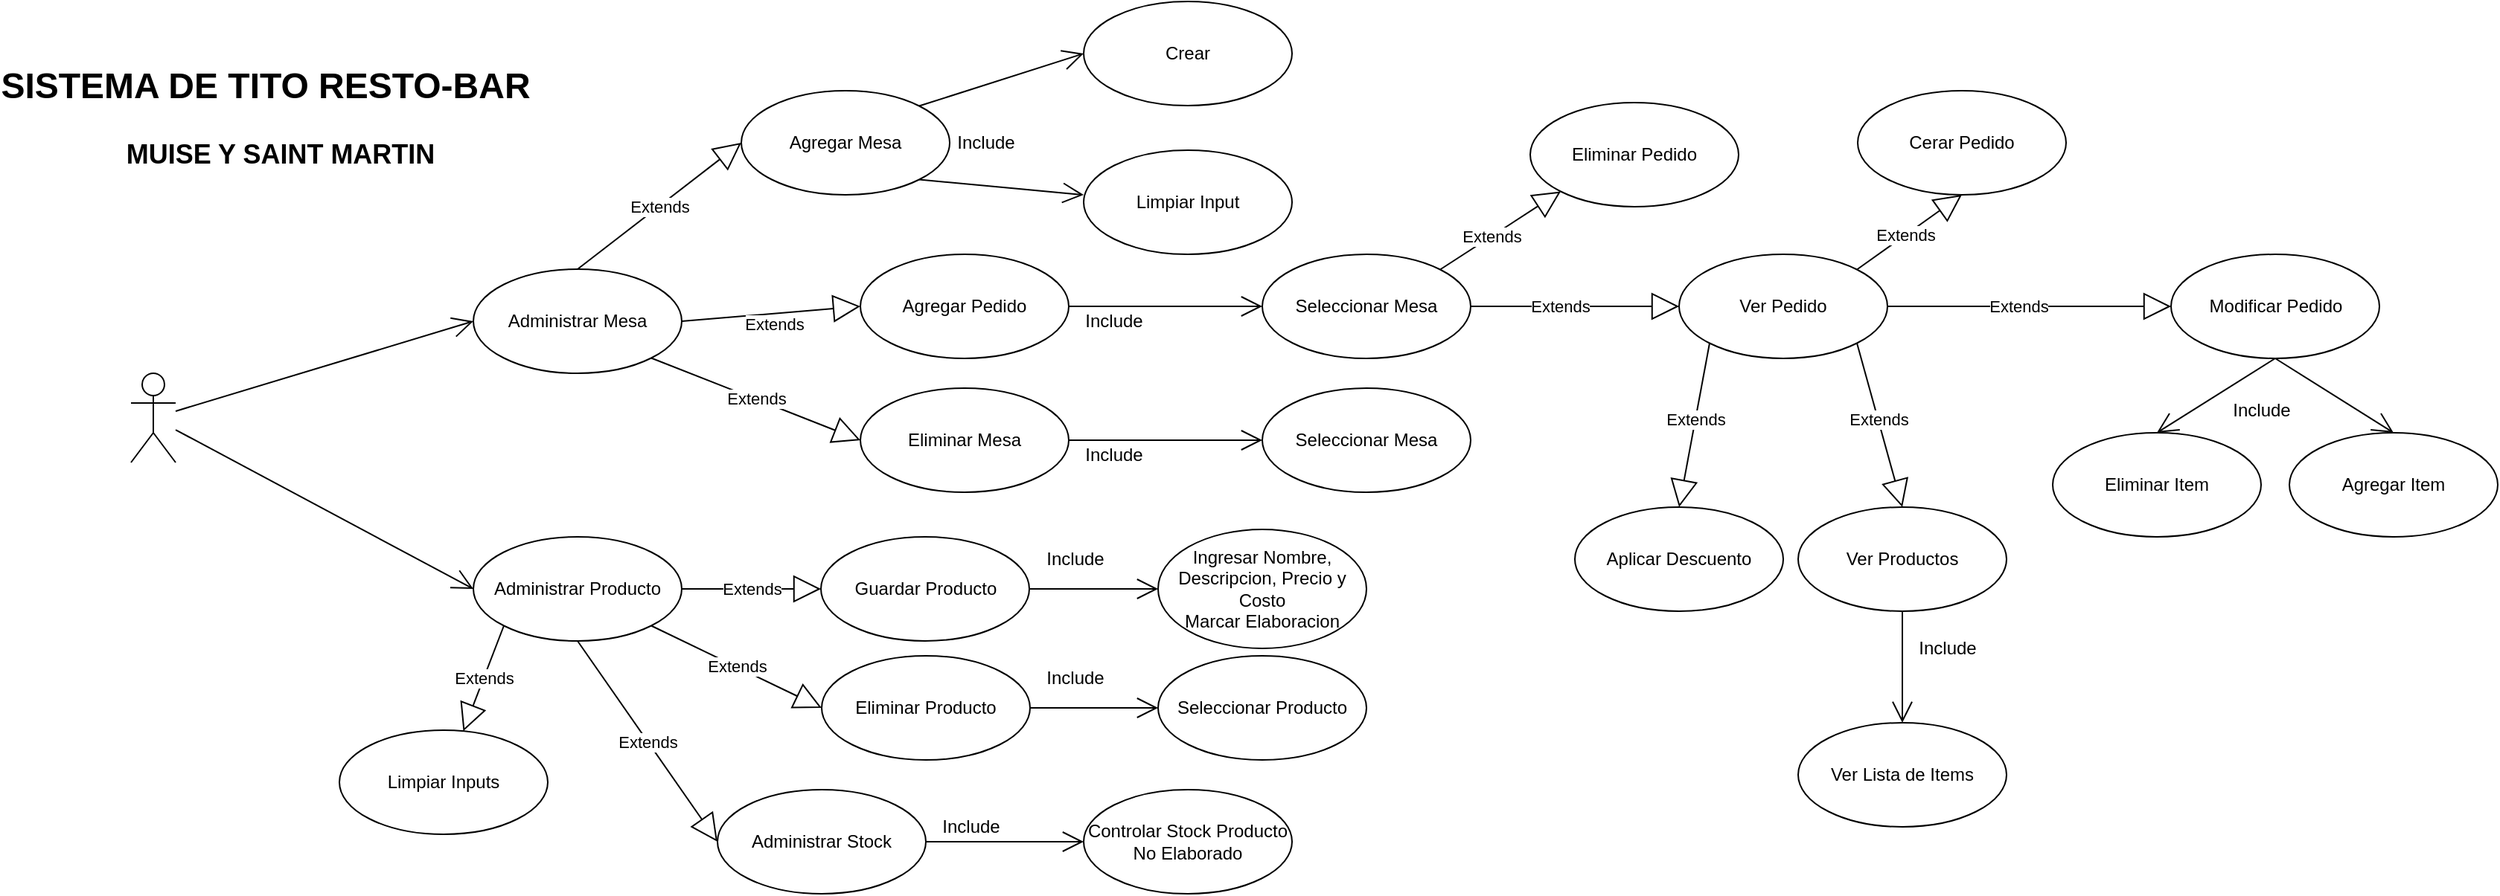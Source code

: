 <mxfile version="21.2.1" type="device">
  <diagram name="Página-1" id="BAVsSbYuj5x4EtEMXslJ">
    <mxGraphModel dx="2053" dy="726" grid="1" gridSize="10" guides="1" tooltips="1" connect="1" arrows="1" fold="1" page="1" pageScale="1" pageWidth="827" pageHeight="1169" math="0" shadow="0">
      <root>
        <mxCell id="0" />
        <mxCell id="1" parent="0" />
        <mxCell id="8mHDug3tUDTgRn8Re_kE-1" value="" style="shape=umlActor;verticalLabelPosition=bottom;verticalAlign=top;html=1;outlineConnect=0;" parent="1" vertex="1">
          <mxGeometry x="-120" y="280" width="30" height="60" as="geometry" />
        </mxCell>
        <mxCell id="8mHDug3tUDTgRn8Re_kE-3" value="Administrar Mesa" style="ellipse;whiteSpace=wrap;html=1;" parent="1" vertex="1">
          <mxGeometry x="110.0" y="210" width="140" height="70" as="geometry" />
        </mxCell>
        <mxCell id="8mHDug3tUDTgRn8Re_kE-4" value="Extends" style="endArrow=block;endSize=16;endFill=0;html=1;rounded=0;exitX=1;exitY=0.5;exitDx=0;exitDy=0;entryX=0;entryY=0.5;entryDx=0;entryDy=0;" parent="1" source="8mHDug3tUDTgRn8Re_kE-3" target="8mHDug3tUDTgRn8Re_kE-8" edge="1">
          <mxGeometry x="0.024" y="-7" width="160" relative="1" as="geometry">
            <mxPoint x="240" y="110" as="sourcePoint" />
            <mxPoint x="330" y="80" as="targetPoint" />
            <mxPoint as="offset" />
          </mxGeometry>
        </mxCell>
        <mxCell id="8mHDug3tUDTgRn8Re_kE-6" value="Agregar Mesa" style="ellipse;whiteSpace=wrap;html=1;" parent="1" vertex="1">
          <mxGeometry x="290" y="90" width="140" height="70" as="geometry" />
        </mxCell>
        <mxCell id="8mHDug3tUDTgRn8Re_kE-8" value="Agregar Pedido" style="ellipse;whiteSpace=wrap;html=1;" parent="1" vertex="1">
          <mxGeometry x="370" y="200" width="140" height="70" as="geometry" />
        </mxCell>
        <mxCell id="8mHDug3tUDTgRn8Re_kE-9" value="Extends" style="endArrow=block;endSize=16;endFill=0;html=1;rounded=0;exitX=0.5;exitY=0;exitDx=0;exitDy=0;entryX=0;entryY=0.5;entryDx=0;entryDy=0;" parent="1" source="8mHDug3tUDTgRn8Re_kE-3" target="8mHDug3tUDTgRn8Re_kE-6" edge="1">
          <mxGeometry width="160" relative="1" as="geometry">
            <mxPoint x="60" y="100" as="sourcePoint" />
            <mxPoint x="220" y="100" as="targetPoint" />
          </mxGeometry>
        </mxCell>
        <mxCell id="8mHDug3tUDTgRn8Re_kE-10" value="Extends" style="endArrow=block;endSize=16;endFill=0;html=1;rounded=0;exitX=1;exitY=1;exitDx=0;exitDy=0;entryX=0;entryY=0.5;entryDx=0;entryDy=0;" parent="1" source="8mHDug3tUDTgRn8Re_kE-3" target="8mHDug3tUDTgRn8Re_kE-11" edge="1">
          <mxGeometry width="160" relative="1" as="geometry">
            <mxPoint x="254" y="290" as="sourcePoint" />
            <mxPoint x="414" y="290" as="targetPoint" />
          </mxGeometry>
        </mxCell>
        <mxCell id="8mHDug3tUDTgRn8Re_kE-11" value="Eliminar Mesa" style="ellipse;whiteSpace=wrap;html=1;" parent="1" vertex="1">
          <mxGeometry x="370" y="290" width="140" height="70" as="geometry" />
        </mxCell>
        <mxCell id="8mHDug3tUDTgRn8Re_kE-12" value="Crear" style="ellipse;whiteSpace=wrap;html=1;" parent="1" vertex="1">
          <mxGeometry x="520" y="30" width="140" height="70" as="geometry" />
        </mxCell>
        <mxCell id="8mHDug3tUDTgRn8Re_kE-15" value="Limpiar Input" style="ellipse;whiteSpace=wrap;html=1;" parent="1" vertex="1">
          <mxGeometry x="520" y="130" width="140" height="70" as="geometry" />
        </mxCell>
        <mxCell id="8mHDug3tUDTgRn8Re_kE-16" value="" style="endArrow=open;endFill=1;endSize=12;html=1;rounded=0;exitX=1;exitY=0;exitDx=0;exitDy=0;entryX=0;entryY=0.5;entryDx=0;entryDy=0;" parent="1" source="8mHDug3tUDTgRn8Re_kE-6" target="8mHDug3tUDTgRn8Re_kE-12" edge="1">
          <mxGeometry width="160" relative="1" as="geometry">
            <mxPoint x="490" y="120" as="sourcePoint" />
            <mxPoint x="650" y="120" as="targetPoint" />
          </mxGeometry>
        </mxCell>
        <mxCell id="8mHDug3tUDTgRn8Re_kE-17" value="" style="endArrow=open;endFill=1;endSize=12;html=1;rounded=0;exitX=1;exitY=1;exitDx=0;exitDy=0;entryX=0;entryY=0.429;entryDx=0;entryDy=0;entryPerimeter=0;" parent="1" source="8mHDug3tUDTgRn8Re_kE-6" target="8mHDug3tUDTgRn8Re_kE-15" edge="1">
          <mxGeometry width="160" relative="1" as="geometry">
            <mxPoint x="530" y="130" as="sourcePoint" />
            <mxPoint x="690" y="130" as="targetPoint" />
          </mxGeometry>
        </mxCell>
        <mxCell id="8mHDug3tUDTgRn8Re_kE-18" value="Include" style="text;html=1;align=center;verticalAlign=middle;resizable=0;points=[];autosize=1;strokeColor=none;fillColor=none;" parent="1" vertex="1">
          <mxGeometry x="424" y="110" width="60" height="30" as="geometry" />
        </mxCell>
        <mxCell id="8mHDug3tUDTgRn8Re_kE-21" value="" style="endArrow=open;endFill=1;endSize=12;html=1;rounded=0;entryX=0;entryY=0.5;entryDx=0;entryDy=0;" parent="1" source="8mHDug3tUDTgRn8Re_kE-1" target="8mHDug3tUDTgRn8Re_kE-3" edge="1">
          <mxGeometry width="160" relative="1" as="geometry">
            <mxPoint x="140" y="290" as="sourcePoint" />
            <mxPoint x="300" y="290" as="targetPoint" />
          </mxGeometry>
        </mxCell>
        <mxCell id="8mHDug3tUDTgRn8Re_kE-22" value="" style="endArrow=open;endFill=1;endSize=12;html=1;rounded=0;entryX=0;entryY=0.5;entryDx=0;entryDy=0;" parent="1" source="8mHDug3tUDTgRn8Re_kE-1" target="8mHDug3tUDTgRn8Re_kE-23" edge="1">
          <mxGeometry width="160" relative="1" as="geometry">
            <mxPoint x="130" y="390" as="sourcePoint" />
            <mxPoint x="160" y="360" as="targetPoint" />
          </mxGeometry>
        </mxCell>
        <mxCell id="8mHDug3tUDTgRn8Re_kE-23" value="Administrar Producto" style="ellipse;whiteSpace=wrap;html=1;" parent="1" vertex="1">
          <mxGeometry x="110.0" y="390" width="140" height="70" as="geometry" />
        </mxCell>
        <mxCell id="8mHDug3tUDTgRn8Re_kE-24" value="Extends" style="endArrow=block;endSize=16;endFill=0;html=1;rounded=0;exitX=1;exitY=0.5;exitDx=0;exitDy=0;entryX=0;entryY=0.5;entryDx=0;entryDy=0;" parent="1" source="8mHDug3tUDTgRn8Re_kE-23" target="8mHDug3tUDTgRn8Re_kE-25" edge="1">
          <mxGeometry width="160" relative="1" as="geometry">
            <mxPoint x="340" y="410" as="sourcePoint" />
            <mxPoint x="440" y="410" as="targetPoint" />
          </mxGeometry>
        </mxCell>
        <mxCell id="8mHDug3tUDTgRn8Re_kE-25" value="Guardar Producto" style="ellipse;whiteSpace=wrap;html=1;" parent="1" vertex="1">
          <mxGeometry x="343.5" y="390" width="140" height="70" as="geometry" />
        </mxCell>
        <mxCell id="8mHDug3tUDTgRn8Re_kE-26" value="" style="endArrow=open;endFill=1;endSize=12;html=1;rounded=0;exitX=1;exitY=0.5;exitDx=0;exitDy=0;entryX=0;entryY=0.5;entryDx=0;entryDy=0;" parent="1" source="8mHDug3tUDTgRn8Re_kE-25" target="8mHDug3tUDTgRn8Re_kE-27" edge="1">
          <mxGeometry width="160" relative="1" as="geometry">
            <mxPoint x="610" y="410" as="sourcePoint" />
            <mxPoint x="700" y="405" as="targetPoint" />
          </mxGeometry>
        </mxCell>
        <mxCell id="8mHDug3tUDTgRn8Re_kE-27" value="Ingresar Nombre, Descripcion, Precio y Costo&lt;br&gt;Marcar Elaboracion&lt;br&gt;" style="ellipse;whiteSpace=wrap;html=1;" parent="1" vertex="1">
          <mxGeometry x="570" y="385" width="140" height="80" as="geometry" />
        </mxCell>
        <mxCell id="8mHDug3tUDTgRn8Re_kE-28" value="Include" style="text;html=1;align=center;verticalAlign=middle;resizable=0;points=[];autosize=1;strokeColor=none;fillColor=none;" parent="1" vertex="1">
          <mxGeometry x="484" y="390" width="60" height="30" as="geometry" />
        </mxCell>
        <mxCell id="15enL0nu7c8-bWv4miCj-1" value="Extends" style="endArrow=block;endSize=16;endFill=0;html=1;rounded=0;exitX=1;exitY=1;exitDx=0;exitDy=0;entryX=0;entryY=0.5;entryDx=0;entryDy=0;" parent="1" source="8mHDug3tUDTgRn8Re_kE-23" target="15enL0nu7c8-bWv4miCj-2" edge="1">
          <mxGeometry width="160" relative="1" as="geometry">
            <mxPoint x="290" y="500" as="sourcePoint" />
            <mxPoint x="400" y="480" as="targetPoint" />
          </mxGeometry>
        </mxCell>
        <mxCell id="15enL0nu7c8-bWv4miCj-2" value="Eliminar Producto" style="ellipse;whiteSpace=wrap;html=1;" parent="1" vertex="1">
          <mxGeometry x="344" y="470" width="140" height="70" as="geometry" />
        </mxCell>
        <mxCell id="15enL0nu7c8-bWv4miCj-3" value="" style="endArrow=open;endFill=1;endSize=12;html=1;rounded=0;exitX=1;exitY=0.5;exitDx=0;exitDy=0;entryX=0;entryY=0.5;entryDx=0;entryDy=0;" parent="1" source="15enL0nu7c8-bWv4miCj-2" target="15enL0nu7c8-bWv4miCj-4" edge="1">
          <mxGeometry width="160" relative="1" as="geometry">
            <mxPoint x="610" y="500" as="sourcePoint" />
            <mxPoint x="680" y="505" as="targetPoint" />
          </mxGeometry>
        </mxCell>
        <mxCell id="15enL0nu7c8-bWv4miCj-4" value="Seleccionar Producto" style="ellipse;whiteSpace=wrap;html=1;" parent="1" vertex="1">
          <mxGeometry x="570" y="470" width="140" height="70" as="geometry" />
        </mxCell>
        <mxCell id="15enL0nu7c8-bWv4miCj-5" value="Include" style="text;html=1;align=center;verticalAlign=middle;resizable=0;points=[];autosize=1;strokeColor=none;fillColor=none;" parent="1" vertex="1">
          <mxGeometry x="483.5" y="470" width="60" height="30" as="geometry" />
        </mxCell>
        <mxCell id="15enL0nu7c8-bWv4miCj-6" value="Extends" style="endArrow=block;endSize=16;endFill=0;html=1;rounded=0;exitX=0.5;exitY=1;exitDx=0;exitDy=0;entryX=0;entryY=0.5;entryDx=0;entryDy=0;" parent="1" source="8mHDug3tUDTgRn8Re_kE-23" target="80g5SrDX1YbYkke3lMYD-34" edge="1">
          <mxGeometry width="160" relative="1" as="geometry">
            <mxPoint x="230" y="570" as="sourcePoint" />
            <mxPoint x="270" y="530" as="targetPoint" />
          </mxGeometry>
        </mxCell>
        <mxCell id="15enL0nu7c8-bWv4miCj-10" value="Limpiar Inputs" style="ellipse;whiteSpace=wrap;html=1;" parent="1" vertex="1">
          <mxGeometry x="20" y="520" width="140" height="70" as="geometry" />
        </mxCell>
        <mxCell id="80g5SrDX1YbYkke3lMYD-1" value="" style="endArrow=open;endFill=1;endSize=12;html=1;rounded=0;exitX=1;exitY=0.5;exitDx=0;exitDy=0;entryX=0;entryY=0.5;entryDx=0;entryDy=0;" parent="1" source="8mHDug3tUDTgRn8Re_kE-8" target="80g5SrDX1YbYkke3lMYD-3" edge="1">
          <mxGeometry width="160" relative="1" as="geometry">
            <mxPoint x="540" y="230" as="sourcePoint" />
            <mxPoint x="630" y="235" as="targetPoint" />
          </mxGeometry>
        </mxCell>
        <mxCell id="80g5SrDX1YbYkke3lMYD-2" value="Include" style="text;html=1;align=center;verticalAlign=middle;resizable=0;points=[];autosize=1;strokeColor=none;fillColor=none;" parent="1" vertex="1">
          <mxGeometry x="510" y="230" width="60" height="30" as="geometry" />
        </mxCell>
        <mxCell id="80g5SrDX1YbYkke3lMYD-3" value="Seleccionar Mesa" style="ellipse;whiteSpace=wrap;html=1;" parent="1" vertex="1">
          <mxGeometry x="640" y="200" width="140" height="70" as="geometry" />
        </mxCell>
        <mxCell id="80g5SrDX1YbYkke3lMYD-4" value="" style="endArrow=open;endFill=1;endSize=12;html=1;rounded=0;exitX=1;exitY=0.5;exitDx=0;exitDy=0;entryX=0;entryY=0.5;entryDx=0;entryDy=0;" parent="1" source="8mHDug3tUDTgRn8Re_kE-11" target="80g5SrDX1YbYkke3lMYD-6" edge="1">
          <mxGeometry width="160" relative="1" as="geometry">
            <mxPoint x="520" y="325" as="sourcePoint" />
            <mxPoint x="640" y="325" as="targetPoint" />
          </mxGeometry>
        </mxCell>
        <mxCell id="80g5SrDX1YbYkke3lMYD-5" value="Include" style="text;html=1;align=center;verticalAlign=middle;resizable=0;points=[];autosize=1;strokeColor=none;fillColor=none;" parent="1" vertex="1">
          <mxGeometry x="510" y="320" width="60" height="30" as="geometry" />
        </mxCell>
        <mxCell id="80g5SrDX1YbYkke3lMYD-6" value="Seleccionar Mesa" style="ellipse;whiteSpace=wrap;html=1;" parent="1" vertex="1">
          <mxGeometry x="640" y="290" width="140" height="70" as="geometry" />
        </mxCell>
        <mxCell id="80g5SrDX1YbYkke3lMYD-13" value="Ver Pedido" style="ellipse;whiteSpace=wrap;html=1;" parent="1" vertex="1">
          <mxGeometry x="920" y="200" width="140" height="70" as="geometry" />
        </mxCell>
        <mxCell id="80g5SrDX1YbYkke3lMYD-14" value="Extends" style="endArrow=block;endSize=16;endFill=0;html=1;rounded=0;exitX=1;exitY=0.5;exitDx=0;exitDy=0;entryX=0;entryY=0.5;entryDx=0;entryDy=0;" parent="1" source="80g5SrDX1YbYkke3lMYD-13" target="80g5SrDX1YbYkke3lMYD-15" edge="1">
          <mxGeometry x="-0.077" width="160" relative="1" as="geometry">
            <mxPoint x="1374.5" y="324.5" as="sourcePoint" />
            <mxPoint x="1450.5" y="325" as="targetPoint" />
            <Array as="points" />
            <mxPoint as="offset" />
          </mxGeometry>
        </mxCell>
        <mxCell id="80g5SrDX1YbYkke3lMYD-15" value="Modificar Pedido" style="ellipse;whiteSpace=wrap;html=1;" parent="1" vertex="1">
          <mxGeometry x="1250.5" y="200" width="140" height="70" as="geometry" />
        </mxCell>
        <mxCell id="80g5SrDX1YbYkke3lMYD-16" value="Include" style="text;html=1;align=center;verticalAlign=middle;resizable=0;points=[];autosize=1;strokeColor=none;fillColor=none;" parent="1" vertex="1">
          <mxGeometry x="1280.5" y="290" width="60" height="30" as="geometry" />
        </mxCell>
        <mxCell id="80g5SrDX1YbYkke3lMYD-17" value="" style="endArrow=open;endFill=1;endSize=12;html=1;rounded=0;exitX=0.5;exitY=1;exitDx=0;exitDy=0;entryX=0.5;entryY=0;entryDx=0;entryDy=0;" parent="1" source="80g5SrDX1YbYkke3lMYD-15" target="80g5SrDX1YbYkke3lMYD-18" edge="1">
          <mxGeometry width="160" relative="1" as="geometry">
            <mxPoint x="1460.5" y="450" as="sourcePoint" />
            <mxPoint x="1540.5" y="400" as="targetPoint" />
          </mxGeometry>
        </mxCell>
        <mxCell id="80g5SrDX1YbYkke3lMYD-18" value="Agregar Item" style="ellipse;whiteSpace=wrap;html=1;" parent="1" vertex="1">
          <mxGeometry x="1330" y="320" width="140" height="70" as="geometry" />
        </mxCell>
        <mxCell id="80g5SrDX1YbYkke3lMYD-19" value="" style="endArrow=open;endFill=1;endSize=12;html=1;rounded=0;exitX=0.5;exitY=1;exitDx=0;exitDy=0;entryX=0.5;entryY=0;entryDx=0;entryDy=0;" parent="1" source="80g5SrDX1YbYkke3lMYD-15" target="80g5SrDX1YbYkke3lMYD-20" edge="1">
          <mxGeometry width="160" relative="1" as="geometry">
            <mxPoint x="1450.5" y="350" as="sourcePoint" />
            <mxPoint x="1420.5" y="400" as="targetPoint" />
          </mxGeometry>
        </mxCell>
        <mxCell id="80g5SrDX1YbYkke3lMYD-20" value="Eliminar Item" style="ellipse;whiteSpace=wrap;html=1;" parent="1" vertex="1">
          <mxGeometry x="1171" y="320" width="140" height="70" as="geometry" />
        </mxCell>
        <mxCell id="80g5SrDX1YbYkke3lMYD-23" value="Ver Productos" style="ellipse;whiteSpace=wrap;html=1;" parent="1" vertex="1">
          <mxGeometry x="1000" y="370" width="140" height="70" as="geometry" />
        </mxCell>
        <mxCell id="80g5SrDX1YbYkke3lMYD-33" value="Extends" style="endArrow=block;endSize=16;endFill=0;html=1;rounded=0;exitX=0;exitY=1;exitDx=0;exitDy=0;" parent="1" source="8mHDug3tUDTgRn8Re_kE-23" target="15enL0nu7c8-bWv4miCj-10" edge="1">
          <mxGeometry width="160" relative="1" as="geometry">
            <mxPoint x="26" y="510" as="sourcePoint" />
            <mxPoint x="160" y="520" as="targetPoint" />
          </mxGeometry>
        </mxCell>
        <mxCell id="80g5SrDX1YbYkke3lMYD-34" value="Administrar Stock" style="ellipse;whiteSpace=wrap;html=1;" parent="1" vertex="1">
          <mxGeometry x="274" y="560" width="140" height="70" as="geometry" />
        </mxCell>
        <mxCell id="80g5SrDX1YbYkke3lMYD-35" value="Include" style="text;html=1;align=center;verticalAlign=middle;resizable=0;points=[];autosize=1;strokeColor=none;fillColor=none;" parent="1" vertex="1">
          <mxGeometry x="414" y="570" width="60" height="30" as="geometry" />
        </mxCell>
        <mxCell id="80g5SrDX1YbYkke3lMYD-36" value="" style="endArrow=open;endFill=1;endSize=12;html=1;rounded=0;exitX=1;exitY=0.5;exitDx=0;exitDy=0;entryX=0;entryY=0.5;entryDx=0;entryDy=0;" parent="1" source="80g5SrDX1YbYkke3lMYD-34" target="80g5SrDX1YbYkke3lMYD-37" edge="1">
          <mxGeometry width="160" relative="1" as="geometry">
            <mxPoint x="477" y="620" as="sourcePoint" />
            <mxPoint x="563" y="595" as="targetPoint" />
          </mxGeometry>
        </mxCell>
        <mxCell id="80g5SrDX1YbYkke3lMYD-37" value="Controlar Stock Producto No Elaborado" style="ellipse;whiteSpace=wrap;html=1;" parent="1" vertex="1">
          <mxGeometry x="520" y="560" width="140" height="70" as="geometry" />
        </mxCell>
        <mxCell id="80g5SrDX1YbYkke3lMYD-39" value="&lt;h1&gt;SISTEMA DE TITO RESTO-BAR&lt;/h1&gt;" style="text;align=center;fontStyle=1;verticalAlign=middle;spacingLeft=3;spacingRight=3;strokeColor=none;rotatable=0;points=[[0,0.5],[1,0.5]];portConstraint=eastwest;html=1;" parent="1" vertex="1">
          <mxGeometry x="-70" y="74" width="80" height="26" as="geometry" />
        </mxCell>
        <mxCell id="80g5SrDX1YbYkke3lMYD-41" value="&lt;h2&gt;MUISE Y SAINT MARTIN&lt;/h2&gt;" style="text;align=center;fontStyle=1;verticalAlign=middle;spacingLeft=3;spacingRight=3;strokeColor=none;rotatable=0;points=[[0,0.5],[1,0.5]];portConstraint=eastwest;html=1;" parent="1" vertex="1">
          <mxGeometry x="-60" y="120" width="80" height="26" as="geometry" />
        </mxCell>
        <mxCell id="ZDy62RlcExlgdnszOQyW-2" value="Extends" style="endArrow=block;endSize=16;endFill=0;html=1;rounded=0;exitX=1;exitY=1;exitDx=0;exitDy=0;entryX=0.5;entryY=0;entryDx=0;entryDy=0;" parent="1" source="80g5SrDX1YbYkke3lMYD-13" target="80g5SrDX1YbYkke3lMYD-23" edge="1">
          <mxGeometry x="-0.077" width="160" relative="1" as="geometry">
            <mxPoint x="880.5" y="394.38" as="sourcePoint" />
            <mxPoint x="1035.5" y="394.38" as="targetPoint" />
            <Array as="points" />
            <mxPoint as="offset" />
          </mxGeometry>
        </mxCell>
        <mxCell id="ZDy62RlcExlgdnszOQyW-3" value="Extends" style="endArrow=block;endSize=16;endFill=0;html=1;rounded=0;exitX=0;exitY=1;exitDx=0;exitDy=0;entryX=0.5;entryY=0;entryDx=0;entryDy=0;" parent="1" source="80g5SrDX1YbYkke3lMYD-13" target="ZDy62RlcExlgdnszOQyW-4" edge="1">
          <mxGeometry x="-0.077" width="160" relative="1" as="geometry">
            <mxPoint x="870.5" y="408.75" as="sourcePoint" />
            <mxPoint x="959.997" y="440.251" as="targetPoint" />
            <Array as="points" />
            <mxPoint as="offset" />
          </mxGeometry>
        </mxCell>
        <mxCell id="ZDy62RlcExlgdnszOQyW-4" value="Aplicar Descuento" style="ellipse;whiteSpace=wrap;html=1;" parent="1" vertex="1">
          <mxGeometry x="850" y="370" width="140" height="70" as="geometry" />
        </mxCell>
        <mxCell id="F719CnccBVD6ZzSBTWKJ-2" value="Extends" style="endArrow=block;endSize=16;endFill=0;html=1;rounded=0;exitX=1;exitY=0.5;exitDx=0;exitDy=0;entryX=0;entryY=0.5;entryDx=0;entryDy=0;" edge="1" parent="1" source="80g5SrDX1YbYkke3lMYD-3" target="80g5SrDX1YbYkke3lMYD-13">
          <mxGeometry x="-0.143" width="160" relative="1" as="geometry">
            <mxPoint x="790" y="324.38" as="sourcePoint" />
            <mxPoint x="945" y="324.38" as="targetPoint" />
            <Array as="points" />
            <mxPoint as="offset" />
          </mxGeometry>
        </mxCell>
        <mxCell id="F719CnccBVD6ZzSBTWKJ-3" value="Extends" style="endArrow=block;endSize=16;endFill=0;html=1;rounded=0;exitX=1;exitY=0;exitDx=0;exitDy=0;entryX=0.5;entryY=1;entryDx=0;entryDy=0;" edge="1" parent="1" source="80g5SrDX1YbYkke3lMYD-13" target="F719CnccBVD6ZzSBTWKJ-4">
          <mxGeometry x="-0.077" width="160" relative="1" as="geometry">
            <mxPoint x="1040" y="160" as="sourcePoint" />
            <mxPoint x="1150" y="240" as="targetPoint" />
            <Array as="points" />
            <mxPoint as="offset" />
          </mxGeometry>
        </mxCell>
        <mxCell id="F719CnccBVD6ZzSBTWKJ-4" value="Cerar Pedido" style="ellipse;whiteSpace=wrap;html=1;" vertex="1" parent="1">
          <mxGeometry x="1040" y="90" width="140" height="70" as="geometry" />
        </mxCell>
        <mxCell id="F719CnccBVD6ZzSBTWKJ-5" value="" style="endArrow=open;endFill=1;endSize=12;html=1;rounded=0;exitX=0.5;exitY=1;exitDx=0;exitDy=0;entryX=0.5;entryY=0;entryDx=0;entryDy=0;" edge="1" parent="1" source="80g5SrDX1YbYkke3lMYD-23" target="F719CnccBVD6ZzSBTWKJ-7">
          <mxGeometry width="160" relative="1" as="geometry">
            <mxPoint x="1010" y="600" as="sourcePoint" />
            <mxPoint x="1080" y="600" as="targetPoint" />
          </mxGeometry>
        </mxCell>
        <mxCell id="F719CnccBVD6ZzSBTWKJ-6" value="Include" style="text;html=1;align=center;verticalAlign=middle;resizable=0;points=[];autosize=1;strokeColor=none;fillColor=none;" vertex="1" parent="1">
          <mxGeometry x="1070" y="450" width="60" height="30" as="geometry" />
        </mxCell>
        <mxCell id="F719CnccBVD6ZzSBTWKJ-7" value="Ver Lista de Items" style="ellipse;whiteSpace=wrap;html=1;" vertex="1" parent="1">
          <mxGeometry x="1000" y="515" width="140" height="70" as="geometry" />
        </mxCell>
        <mxCell id="F719CnccBVD6ZzSBTWKJ-8" value="Extends" style="endArrow=block;endSize=16;endFill=0;html=1;rounded=0;exitX=1;exitY=0;exitDx=0;exitDy=0;entryX=0;entryY=1;entryDx=0;entryDy=0;" edge="1" parent="1" source="80g5SrDX1YbYkke3lMYD-3" target="F719CnccBVD6ZzSBTWKJ-9">
          <mxGeometry x="-0.143" width="160" relative="1" as="geometry">
            <mxPoint x="770" y="86.29" as="sourcePoint" />
            <mxPoint x="810" y="130" as="targetPoint" />
            <Array as="points" />
            <mxPoint as="offset" />
          </mxGeometry>
        </mxCell>
        <mxCell id="F719CnccBVD6ZzSBTWKJ-9" value="Eliminar Pedido" style="ellipse;whiteSpace=wrap;html=1;" vertex="1" parent="1">
          <mxGeometry x="820" y="98" width="140" height="70" as="geometry" />
        </mxCell>
      </root>
    </mxGraphModel>
  </diagram>
</mxfile>
